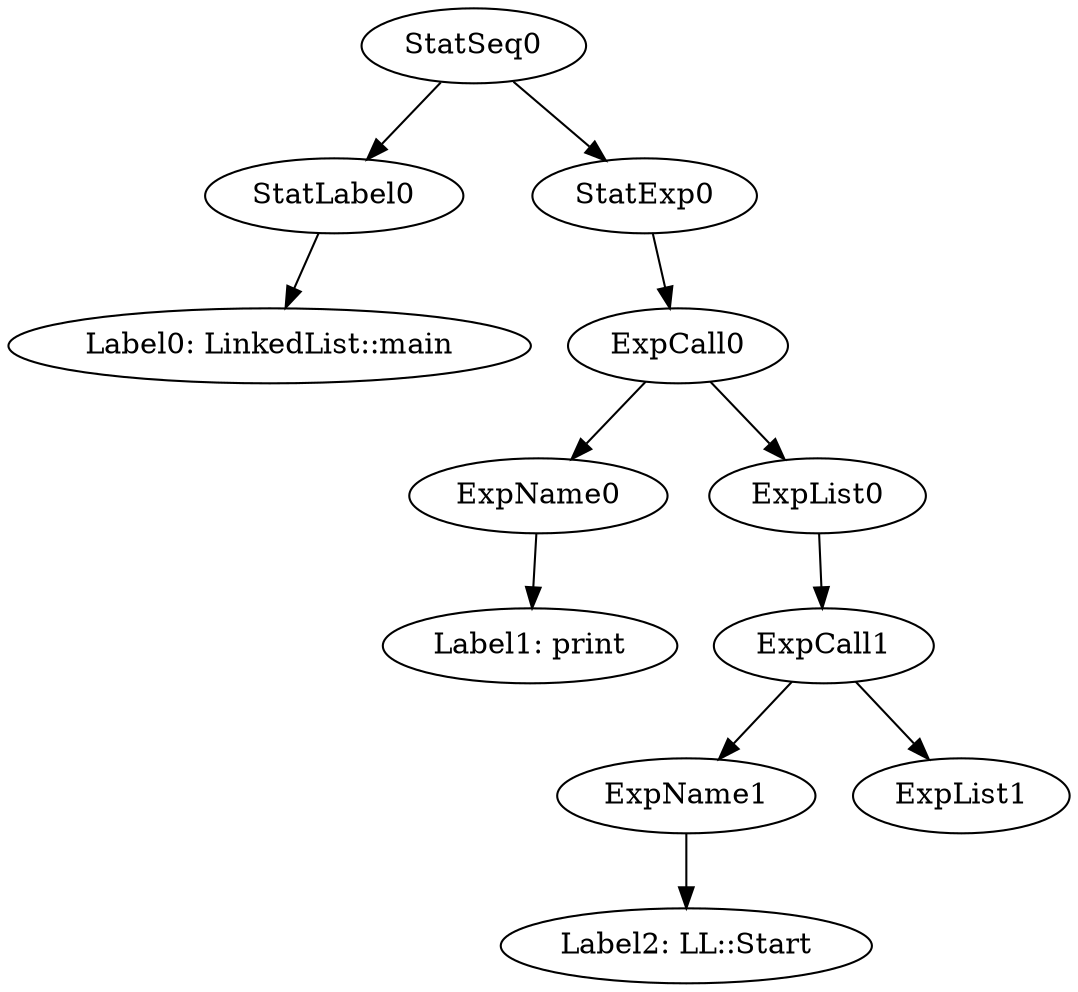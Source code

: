 digraph {
	ordering = out;
	ExpList0 -> ExpCall1;
	ExpCall1 -> ExpName1;
	ExpCall1 -> ExpList1;
	ExpName1 -> "Label2: LL::Start";
	StatExp0 -> ExpCall0;
	StatLabel0 -> "Label0: LinkedList::main";
	ExpCall0 -> ExpName0;
	ExpCall0 -> ExpList0;
	StatSeq0 -> StatLabel0;
	StatSeq0 -> StatExp0;
	ExpName0 -> "Label1: print";
}

